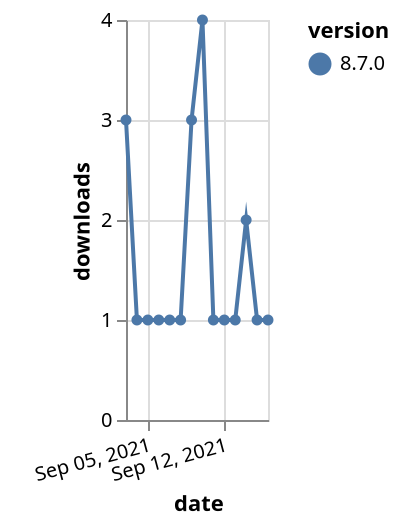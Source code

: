 {"$schema": "https://vega.github.io/schema/vega-lite/v5.json", "description": "A simple bar chart with embedded data.", "data": {"values": [{"date": "2021-09-03", "total": 609, "delta": 3, "version": "8.7.0"}, {"date": "2021-09-04", "total": 610, "delta": 1, "version": "8.7.0"}, {"date": "2021-09-05", "total": 611, "delta": 1, "version": "8.7.0"}, {"date": "2021-09-06", "total": 612, "delta": 1, "version": "8.7.0"}, {"date": "2021-09-07", "total": 613, "delta": 1, "version": "8.7.0"}, {"date": "2021-09-08", "total": 614, "delta": 1, "version": "8.7.0"}, {"date": "2021-09-09", "total": 617, "delta": 3, "version": "8.7.0"}, {"date": "2021-09-10", "total": 621, "delta": 4, "version": "8.7.0"}, {"date": "2021-09-11", "total": 622, "delta": 1, "version": "8.7.0"}, {"date": "2021-09-12", "total": 623, "delta": 1, "version": "8.7.0"}, {"date": "2021-09-13", "total": 624, "delta": 1, "version": "8.7.0"}, {"date": "2021-09-14", "total": 626, "delta": 2, "version": "8.7.0"}, {"date": "2021-09-15", "total": 627, "delta": 1, "version": "8.7.0"}, {"date": "2021-09-16", "total": 628, "delta": 1, "version": "8.7.0"}]}, "width": "container", "mark": {"type": "line", "point": {"filled": true}}, "encoding": {"x": {"field": "date", "type": "temporal", "timeUnit": "yearmonthdate", "title": "date", "axis": {"labelAngle": -15}}, "y": {"field": "delta", "type": "quantitative", "title": "downloads"}, "color": {"field": "version", "type": "nominal"}, "tooltip": {"field": "delta"}}}